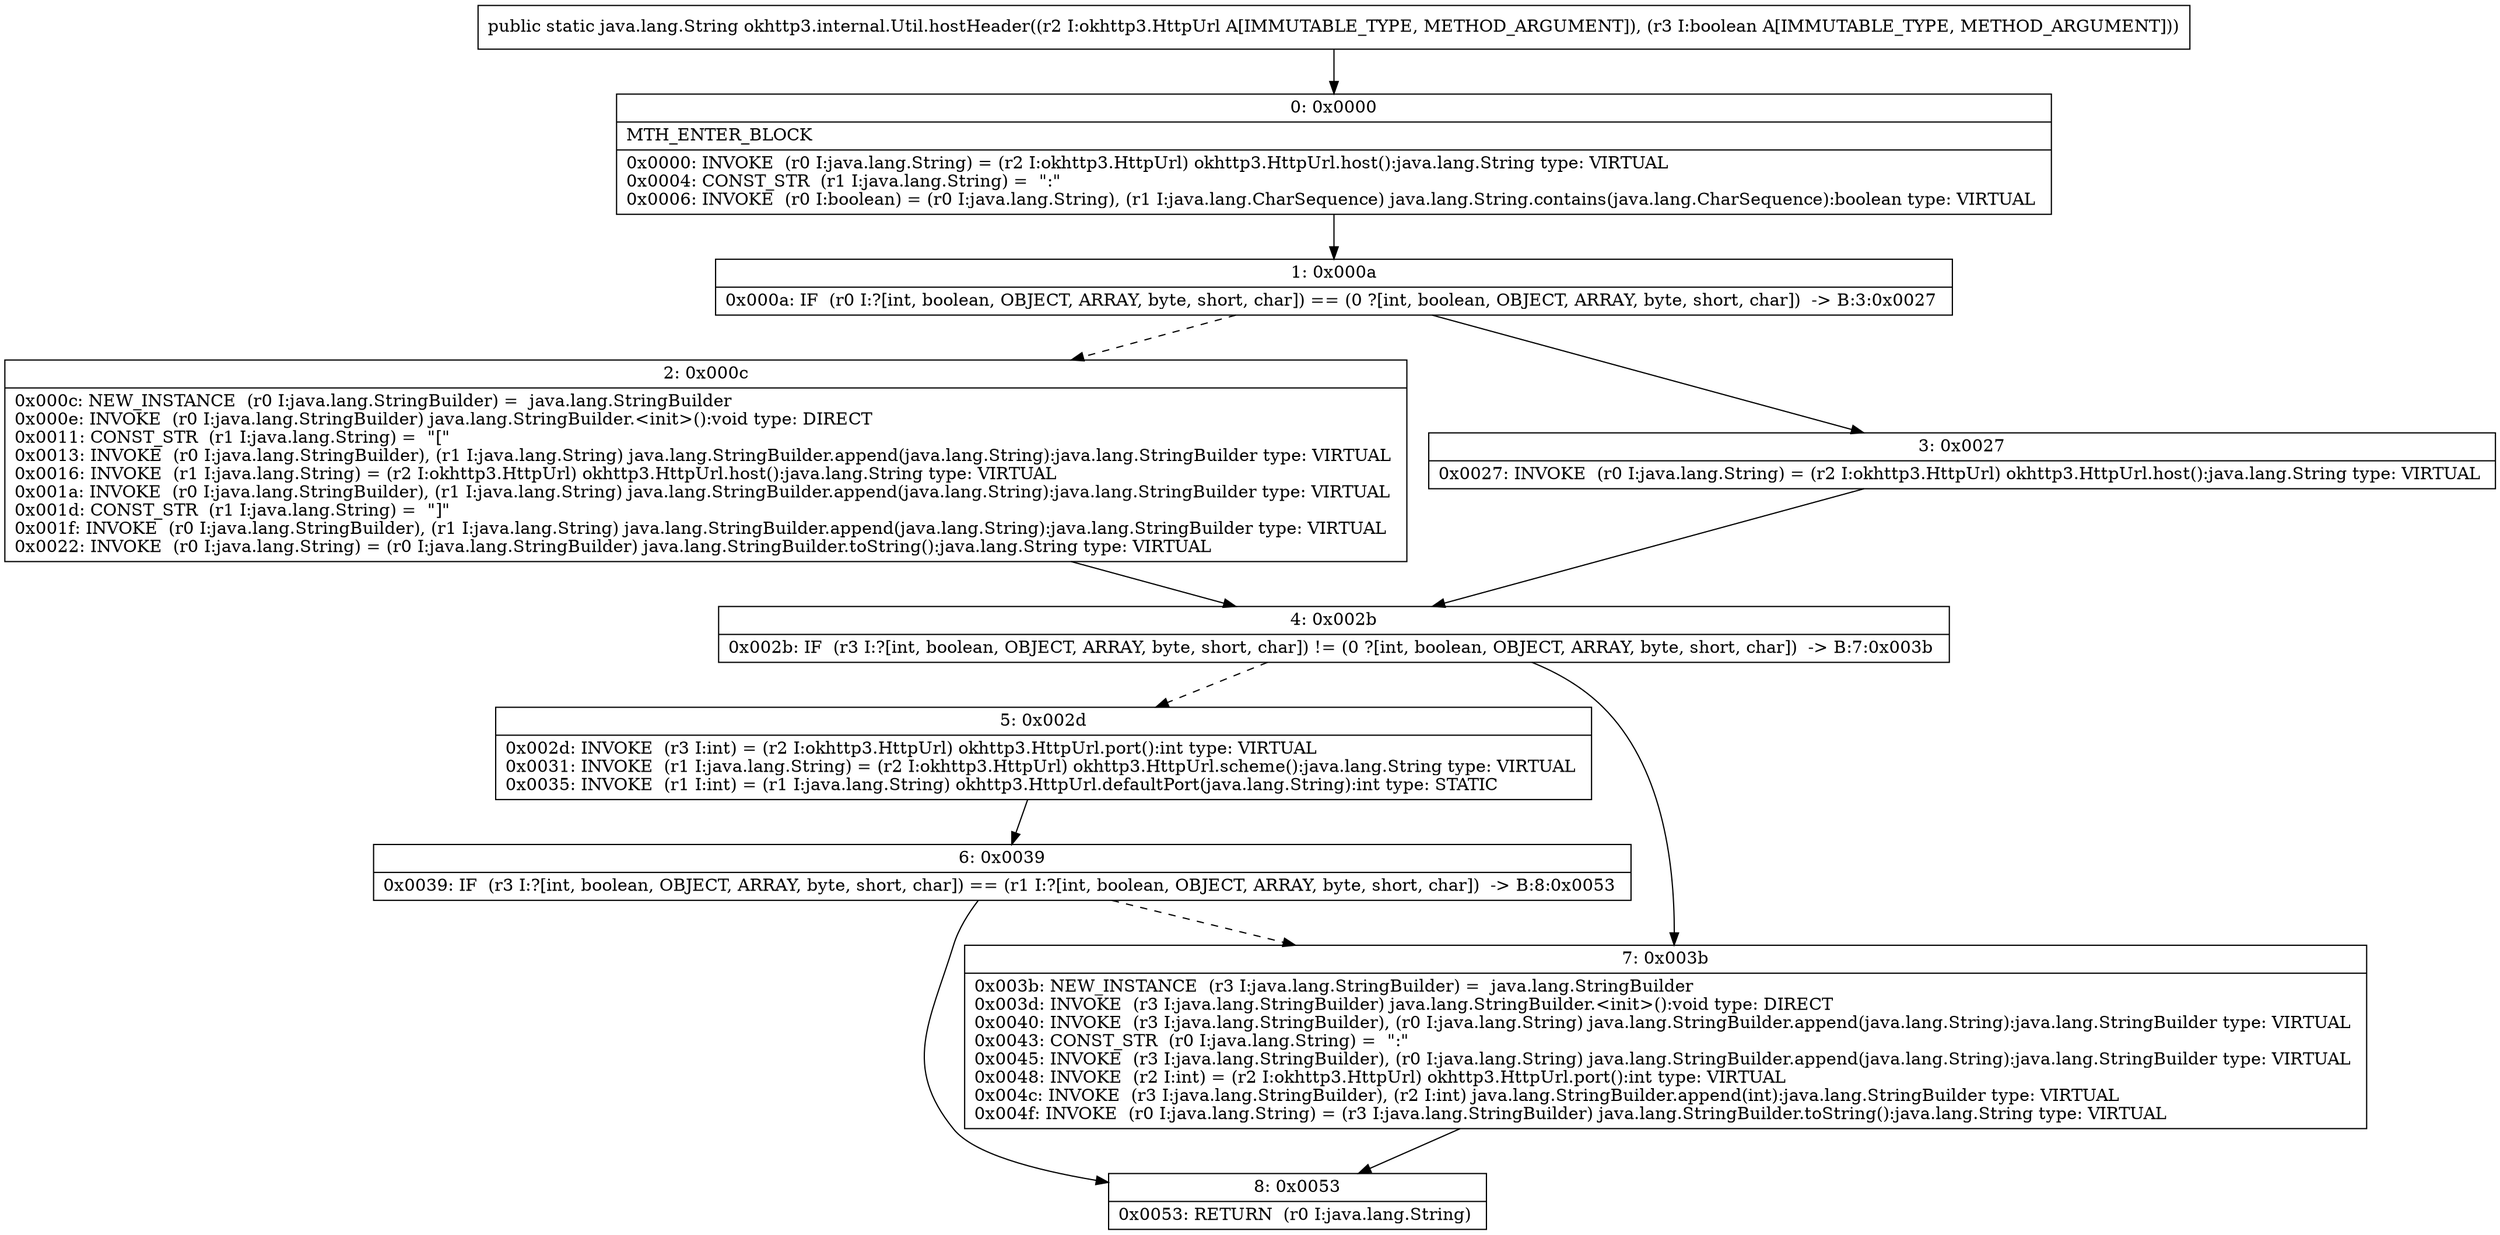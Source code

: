 digraph "CFG forokhttp3.internal.Util.hostHeader(Lokhttp3\/HttpUrl;Z)Ljava\/lang\/String;" {
Node_0 [shape=record,label="{0\:\ 0x0000|MTH_ENTER_BLOCK\l|0x0000: INVOKE  (r0 I:java.lang.String) = (r2 I:okhttp3.HttpUrl) okhttp3.HttpUrl.host():java.lang.String type: VIRTUAL \l0x0004: CONST_STR  (r1 I:java.lang.String) =  \":\" \l0x0006: INVOKE  (r0 I:boolean) = (r0 I:java.lang.String), (r1 I:java.lang.CharSequence) java.lang.String.contains(java.lang.CharSequence):boolean type: VIRTUAL \l}"];
Node_1 [shape=record,label="{1\:\ 0x000a|0x000a: IF  (r0 I:?[int, boolean, OBJECT, ARRAY, byte, short, char]) == (0 ?[int, boolean, OBJECT, ARRAY, byte, short, char])  \-\> B:3:0x0027 \l}"];
Node_2 [shape=record,label="{2\:\ 0x000c|0x000c: NEW_INSTANCE  (r0 I:java.lang.StringBuilder) =  java.lang.StringBuilder \l0x000e: INVOKE  (r0 I:java.lang.StringBuilder) java.lang.StringBuilder.\<init\>():void type: DIRECT \l0x0011: CONST_STR  (r1 I:java.lang.String) =  \"[\" \l0x0013: INVOKE  (r0 I:java.lang.StringBuilder), (r1 I:java.lang.String) java.lang.StringBuilder.append(java.lang.String):java.lang.StringBuilder type: VIRTUAL \l0x0016: INVOKE  (r1 I:java.lang.String) = (r2 I:okhttp3.HttpUrl) okhttp3.HttpUrl.host():java.lang.String type: VIRTUAL \l0x001a: INVOKE  (r0 I:java.lang.StringBuilder), (r1 I:java.lang.String) java.lang.StringBuilder.append(java.lang.String):java.lang.StringBuilder type: VIRTUAL \l0x001d: CONST_STR  (r1 I:java.lang.String) =  \"]\" \l0x001f: INVOKE  (r0 I:java.lang.StringBuilder), (r1 I:java.lang.String) java.lang.StringBuilder.append(java.lang.String):java.lang.StringBuilder type: VIRTUAL \l0x0022: INVOKE  (r0 I:java.lang.String) = (r0 I:java.lang.StringBuilder) java.lang.StringBuilder.toString():java.lang.String type: VIRTUAL \l}"];
Node_3 [shape=record,label="{3\:\ 0x0027|0x0027: INVOKE  (r0 I:java.lang.String) = (r2 I:okhttp3.HttpUrl) okhttp3.HttpUrl.host():java.lang.String type: VIRTUAL \l}"];
Node_4 [shape=record,label="{4\:\ 0x002b|0x002b: IF  (r3 I:?[int, boolean, OBJECT, ARRAY, byte, short, char]) != (0 ?[int, boolean, OBJECT, ARRAY, byte, short, char])  \-\> B:7:0x003b \l}"];
Node_5 [shape=record,label="{5\:\ 0x002d|0x002d: INVOKE  (r3 I:int) = (r2 I:okhttp3.HttpUrl) okhttp3.HttpUrl.port():int type: VIRTUAL \l0x0031: INVOKE  (r1 I:java.lang.String) = (r2 I:okhttp3.HttpUrl) okhttp3.HttpUrl.scheme():java.lang.String type: VIRTUAL \l0x0035: INVOKE  (r1 I:int) = (r1 I:java.lang.String) okhttp3.HttpUrl.defaultPort(java.lang.String):int type: STATIC \l}"];
Node_6 [shape=record,label="{6\:\ 0x0039|0x0039: IF  (r3 I:?[int, boolean, OBJECT, ARRAY, byte, short, char]) == (r1 I:?[int, boolean, OBJECT, ARRAY, byte, short, char])  \-\> B:8:0x0053 \l}"];
Node_7 [shape=record,label="{7\:\ 0x003b|0x003b: NEW_INSTANCE  (r3 I:java.lang.StringBuilder) =  java.lang.StringBuilder \l0x003d: INVOKE  (r3 I:java.lang.StringBuilder) java.lang.StringBuilder.\<init\>():void type: DIRECT \l0x0040: INVOKE  (r3 I:java.lang.StringBuilder), (r0 I:java.lang.String) java.lang.StringBuilder.append(java.lang.String):java.lang.StringBuilder type: VIRTUAL \l0x0043: CONST_STR  (r0 I:java.lang.String) =  \":\" \l0x0045: INVOKE  (r3 I:java.lang.StringBuilder), (r0 I:java.lang.String) java.lang.StringBuilder.append(java.lang.String):java.lang.StringBuilder type: VIRTUAL \l0x0048: INVOKE  (r2 I:int) = (r2 I:okhttp3.HttpUrl) okhttp3.HttpUrl.port():int type: VIRTUAL \l0x004c: INVOKE  (r3 I:java.lang.StringBuilder), (r2 I:int) java.lang.StringBuilder.append(int):java.lang.StringBuilder type: VIRTUAL \l0x004f: INVOKE  (r0 I:java.lang.String) = (r3 I:java.lang.StringBuilder) java.lang.StringBuilder.toString():java.lang.String type: VIRTUAL \l}"];
Node_8 [shape=record,label="{8\:\ 0x0053|0x0053: RETURN  (r0 I:java.lang.String) \l}"];
MethodNode[shape=record,label="{public static java.lang.String okhttp3.internal.Util.hostHeader((r2 I:okhttp3.HttpUrl A[IMMUTABLE_TYPE, METHOD_ARGUMENT]), (r3 I:boolean A[IMMUTABLE_TYPE, METHOD_ARGUMENT])) }"];
MethodNode -> Node_0;
Node_0 -> Node_1;
Node_1 -> Node_2[style=dashed];
Node_1 -> Node_3;
Node_2 -> Node_4;
Node_3 -> Node_4;
Node_4 -> Node_5[style=dashed];
Node_4 -> Node_7;
Node_5 -> Node_6;
Node_6 -> Node_7[style=dashed];
Node_6 -> Node_8;
Node_7 -> Node_8;
}

